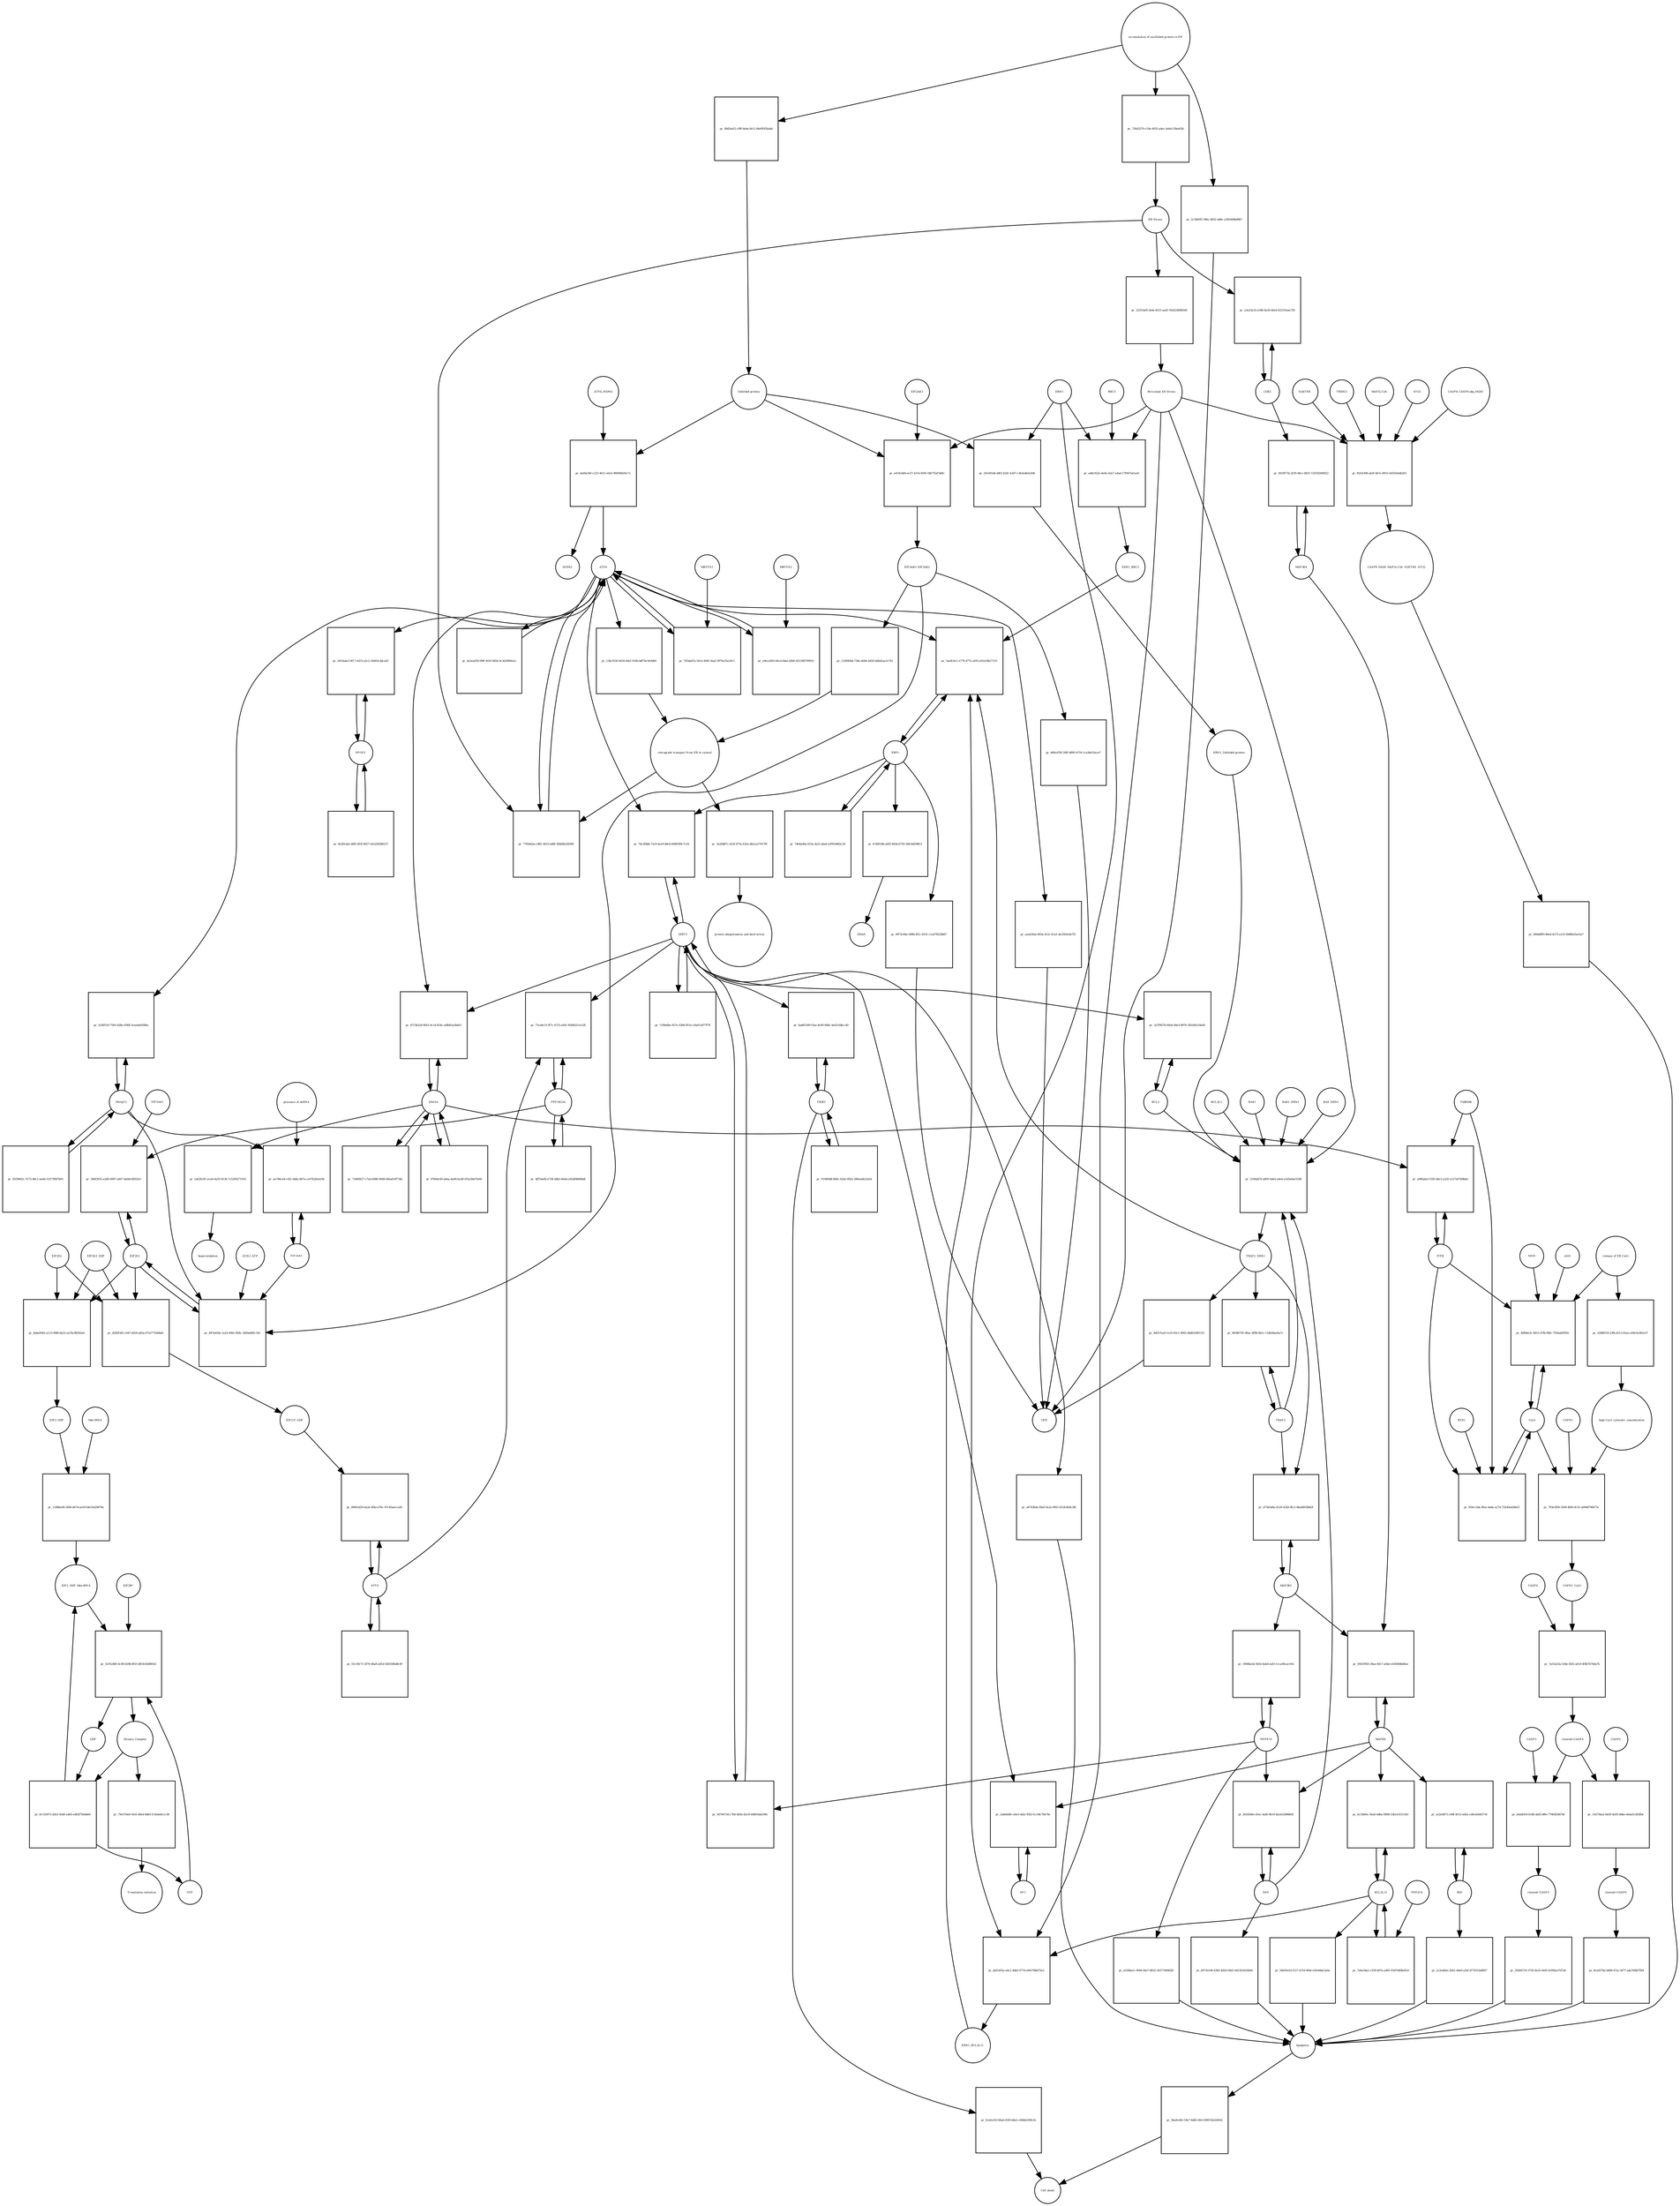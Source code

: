 strict digraph  {
ATF6_HSPA5 [annotation="", bipartite=0, cls=complex, fontsize=4, label=ATF6_HSPA5, shape=circle];
"pr_da40a5bf-c223-4611-a6c6-96f006b50c7c" [annotation="", bipartite=1, cls=process, fontsize=4, label="pr_da40a5bf-c223-4611-a6c6-96f006b50c7c", shape=square];
ATF6 [annotation="urn_miriam_hgnc.symbol_ATF6", bipartite=0, cls=macromolecule, fontsize=4, label=ATF6, shape=circle];
HSPA5 [annotation="urn_miriam_hgnc.symbol_HSPA5", bipartite=0, cls=macromolecule, fontsize=4, label=HSPA5, shape=circle];
"Unfolded protein" [annotation="", bipartite=0, cls=macromolecule, fontsize=4, label="Unfolded protein", shape=circle];
ERN1 [annotation="urn_miriam_hgnc.symbol_ERN1", bipartite=0, cls=macromolecule, fontsize=4, label=ERN1, shape=circle];
"pr_29c605d4-d4f2-42d1-b3d7-c3b3edb3a508" [annotation="", bipartite=1, cls=process, fontsize=4, label="pr_29c605d4-d4f2-42d1-b3d7-c3b3edb3a508", shape=square];
"ERN1_Unfolded protein" [annotation="", bipartite=0, cls=complex, fontsize=4, label="ERN1_Unfolded protein", shape=circle];
EIF2AK3_EIF2AK3 [annotation="", bipartite=0, cls=complex, fontsize=4, label=EIF2AK3_EIF2AK3, shape=circle];
"pr_124940bd-736e-468e-b459-b6bd2aa1e7b1" [annotation="", bipartite=1, cls=process, fontsize=4, label="pr_124940bd-736e-468e-b459-b6bd2aa1e7b1", shape=square];
"retrograde transport from ER to cytosol" [annotation="", bipartite=0, cls=phenotype, fontsize=4, label="retrograde transport from ER to cytosol", shape=circle];
"pr_13bc055f-6439-46ef-918b-b8f7bc9e9d64" [annotation="", bipartite=1, cls=process, fontsize=4, label="pr_13bc055f-6439-46ef-918b-b8f7bc9e9d64", shape=square];
"pr_5e28d87c-d12f-475e-b35a-db2ca57917f9" [annotation="", bipartite=1, cls=process, fontsize=4, label="pr_5e28d87c-d12f-475e-b35a-db2ca57917f9", shape=square];
"protein ubiquitination and destruction" [annotation="", bipartite=0, cls=phenotype, fontsize=4, label="protein ubiquitination and destruction", shape=circle];
"pr_2194dd74-a809-4de4-a4e4-a1d3ebee5508" [annotation="", bipartite=1, cls=process, fontsize=4, label="pr_2194dd74-a809-4de4-a4e4-a1d3ebee5508", shape=square];
TRAF2_ERN1 [annotation="", bipartite=0, cls=complex, fontsize=4, label=TRAF2_ERN1, shape=circle];
BAK1_ERN1 [annotation="", bipartite=0, cls=complex, fontsize=4, label=BAK1_ERN1, shape=circle];
BAX_ERN1 [annotation="", bipartite=0, cls=complex, fontsize=4, label=BAX_ERN1, shape=circle];
BCL2 [annotation="urn_miriam_hgnc.symbol_BCL2", bipartite=0, cls="nucleic acid feature", fontsize=4, label=BCL2, shape=circle];
BCL2L1 [annotation="urn_miriam_hgnc.symbol_BCL2L1", bipartite=0, cls=macromolecule, fontsize=4, label=BCL2L1, shape=circle];
"Persistant ER Stress" [annotation="", bipartite=0, cls=phenotype, fontsize=4, label="Persistant ER Stress", shape=circle];
BAX [annotation="urn_miriam_hgnc.symbol_BAX", bipartite=0, cls=macromolecule, fontsize=4, label=BAX, shape=circle];
BAK1 [annotation="urn_miriam_hgnc.symbol_BAK1", bipartite=0, cls=macromolecule, fontsize=4, label=BAK1, shape=circle];
TRAF2 [annotation="urn_miriam_hgnc.symbol_TRAF2", bipartite=0, cls=macromolecule, fontsize=4, label=TRAF2, shape=circle];
XBP1 [annotation="urn_miriam_hgnc.symbol_XBP1", bipartite=0, cls=macromolecule, fontsize=4, label=XBP1, shape=circle];
"pr_5ae8cbc1-e776-477e-af05-e01e59b27133" [annotation="", bipartite=1, cls=process, fontsize=4, label="pr_5ae8cbc1-e776-477e-af05-e01e59b27133", shape=square];
ERN1_BBC3 [annotation="", bipartite=0, cls=complex, fontsize=4, label=ERN1_BBC3, shape=circle];
ERN1_BCL2L11 [annotation="", bipartite=0, cls=complex, fontsize=4, label=ERN1_BCL2L11, shape=circle];
"pr_7464a40a-033a-4a1f-abe8-a5f91b862c30" [annotation="", bipartite=1, cls=process, fontsize=4, label="pr_7464a40a-033a-4a1f-abe8-a5f91b862c30", shape=square];
"pr_b7d0f18b-ed5f-463d-b750-3661b659ffcf" [annotation="", bipartite=1, cls=process, fontsize=4, label="pr_b7d0f18b-ed5f-463d-b750-3661b659ffcf", shape=square];
ERAD [annotation="", bipartite=0, cls=phenotype, fontsize=4, label=ERAD, shape=circle];
"pr_9973c69e-588b-4f1c-8101-c1a678220b07" [annotation="", bipartite=1, cls=process, fontsize=4, label="pr_9973c69e-588b-4f1c-8101-c1a678220b07", shape=square];
UPR [annotation="", bipartite=0, cls=phenotype, fontsize=4, label=UPR, shape=circle];
"pr_96580705-90ac-4f96-8d1c-11db5bee6a7c" [annotation="", bipartite=1, cls=process, fontsize=4, label="pr_96580705-90ac-4f96-8d1c-11db5bee6a7c", shape=square];
MAPK8 [annotation="urn_miriam_hgnc.symbol_MAPK8", bipartite=0, cls=macromolecule, fontsize=4, label=MAPK8, shape=circle];
"pr_0561f903-39aa-40c7-a5be-e630484b4fae" [annotation="", bipartite=1, cls=process, fontsize=4, label="pr_0561f903-39aa-40c7-a5be-e630484b4fae", shape=square];
MAP3K4 [annotation="urn_miriam_hgnc.symbol_MAP3K4", bipartite=0, cls=macromolecule, fontsize=4, label=MAP3K4, shape=circle];
MAP3K5 [annotation="urn_miriam_hgnc.symbol_MAP3K5", bipartite=0, cls=macromolecule, fontsize=4, label=MAP3K5, shape=circle];
MAPK14 [annotation="urn_miriam_hgnc.symbol_MAPK14", bipartite=0, cls=macromolecule, fontsize=4, label=MAPK14, shape=circle];
"pr_1900ba5d-361b-4ab4-aef3-1cca94cac41b" [annotation="", bipartite=1, cls=process, fontsize=4, label="pr_1900ba5d-361b-4ab4-aef3-1cca94cac41b", shape=square];
"pr_b330ba1c-f694-44e7-8832-34377469fd2f" [annotation="", bipartite=1, cls=process, fontsize=4, label="pr_b330ba1c-f694-44e7-8832-34377469fd2f", shape=square];
Apoptosis [annotation="", bipartite=0, cls=phenotype, fontsize=4, label=Apoptosis, shape=circle];
DDIT3 [annotation="urn_miriam_hgnc.symbol_DDIT3", bipartite=0, cls=macromolecule, fontsize=4, label=DDIT3, shape=circle];
"pr_56704734-c7b0-483a-82c8-e8d01bda59fc" [annotation="", bipartite=1, cls=process, fontsize=4, label="pr_56704734-c7b0-483a-82c8-e8d01bda59fc", shape=square];
"pr_e6743b4a-fbe9-4e2a-9f43-2f1dc60dc3fb" [annotation="", bipartite=1, cls=process, fontsize=4, label="pr_e6743b4a-fbe9-4e2a-9f43-2f1dc60dc3fb", shape=square];
"pr_2a70927b-00a6-46e3-8976-3610d5c04a41" [annotation="", bipartite=1, cls=process, fontsize=4, label="pr_2a70927b-00a6-46e3-8976-3610d5c04a41", shape=square];
"pr_77856b3a-c881-4633-bd0f-2fbb9b328390" [annotation="", bipartite=1, cls=process, fontsize=4, label="pr_77856b3a-c881-4633-bd0f-2fbb9b328390", shape=square];
"ER Stress" [annotation="", bipartite=0, cls=phenotype, fontsize=4, label="ER Stress", shape=circle];
"pr_745abd7a-5414-4945-9aaf-9970e35e20c1" [annotation="", bipartite=1, cls=process, fontsize=4, label="pr_745abd7a-5414-4945-9aaf-9970e35e20c1", shape=square];
MBTPS1 [annotation="urn_miriam_hgnc.symbol_MBTPS1", bipartite=0, cls=macromolecule, fontsize=4, label=MBTPS1, shape=circle];
"pr_e9ece850-44cd-44ee-bfb6-b5534870991b" [annotation="", bipartite=1, cls=process, fontsize=4, label="pr_e9ece850-44cd-44ee-bfb6-b5534870991b", shape=square];
MBTPS2 [annotation="urn_miriam_hgnc.symbol_MBTPS2", bipartite=0, cls=macromolecule, fontsize=4, label=MBTPS2, shape=circle];
"pr_4a3ead59-09ff-403f-9d5b-9c3d30f84a1c" [annotation="", bipartite=1, cls=process, fontsize=4, label="pr_4a3ead59-09ff-403f-9d5b-9c3d30f84a1c", shape=square];
"pr_7cf8e6be-927e-43b6-851e-c0a013d77f78" [annotation="", bipartite=1, cls=process, fontsize=4, label="pr_7cf8e6be-927e-43b6-851e-c0a013d77f78", shape=square];
"pr_7dc2fbbb-73c8-4a19-8dc8-66893f9c7c18" [annotation="", bipartite=1, cls=process, fontsize=4, label="pr_7dc2fbbb-73c8-4a19-8dc8-66893f9c7c18", shape=square];
EIF2S1 [annotation="urn_miriam_hgnc.symbol_EIF2S1", bipartite=0, cls=macromolecule, fontsize=4, label=EIF2S1, shape=circle];
"pr_847eb50a-1a24-40b1-858c-2fb0a660c7a6" [annotation="", bipartite=1, cls=process, fontsize=4, label="pr_847eb50a-1a24-40b1-858c-2fb0a660c7a6", shape=square];
GCN2_ATP [annotation="", bipartite=0, cls=complex, fontsize=4, label=GCN2_ATP, shape=circle];
EIF2AK2 [annotation="urn_miriam_hgnc.symbol_EIF2AK2", bipartite=0, cls=macromolecule, fontsize=4, label=EIF2AK2, shape=circle];
DNAJC3 [annotation="urn_miriam_hgnc.symbol_DNAJC3", bipartite=0, cls=macromolecule, fontsize=4, label=DNAJC3, shape=circle];
EIF2S2 [annotation="urn_miriam_hgnc.symbol_EIF2S2", bipartite=0, cls=macromolecule, fontsize=4, label=EIF2S2, shape=circle];
"pr_8abe9562-a115-4f86-8a52-ea7bc98262a6" [annotation="", bipartite=1, cls=process, fontsize=4, label="pr_8abe9562-a115-4f86-8a52-ea7bc98262a6", shape=square];
EIF2S3_GDP [annotation="", bipartite=0, cls=complex, fontsize=4, label=EIF2S3_GDP, shape=circle];
EIF2_GDP [annotation="", bipartite=0, cls=complex, fontsize=4, label=EIF2_GDP, shape=circle];
"EIF2_GDP_Met-tRNA" [annotation="", bipartite=0, cls=complex, fontsize=4, label="EIF2_GDP_Met-tRNA", shape=circle];
"pr_5c052485-4c90-4298-8f1f-d810c828065d" [annotation="", bipartite=1, cls=process, fontsize=4, label="pr_5c052485-4c90-4298-8f1f-d810c828065d", shape=square];
"Ternary Complex" [annotation="", bipartite=0, cls=complex, fontsize=4, label="Ternary Complex", shape=circle];
"EIF2B*" [annotation="", bipartite=0, cls=complex, fontsize=4, label="EIF2B*", shape=circle];
GTP [annotation="urn_miriam_obo.chebi_CHEBI%3A57600", bipartite=0, cls="simple chemical", fontsize=4, label=GTP, shape=circle];
GDP [annotation="urn_miriam_obo.chebi_CHEBI%3A65180", bipartite=0, cls="simple chemical", fontsize=4, label=GDP, shape=circle];
"pr_6c120072-d2b3-42d0-a465-ed02f79ebb69" [annotation="", bipartite=1, cls=process, fontsize=4, label="pr_6c120072-d2b3-42d0-a465-ed02f79ebb69", shape=square];
ATF4 [annotation="urn_miriam_hgnc.symbol_ATF4", bipartite=0, cls=macromolecule, fontsize=4, label=ATF4, shape=circle];
"pr_69691d29-4a2e-4f4a-b76c-97c83aecca95" [annotation="", bipartite=1, cls=process, fontsize=4, label="pr_69691d29-4a2e-4f4a-b76c-97c83aecca95", shape=square];
"EIF2-P_GDP" [annotation="", bipartite=0, cls=complex, fontsize=4, label="EIF2-P_GDP", shape=circle];
"pr_01c59c71-5f74-46a8-a81d-026550bd8c9f" [annotation="", bipartite=1, cls=process, fontsize=4, label="pr_01c59c71-5f74-46a8-a81d-026550bd8c9f", shape=square];
PPP1R15A [annotation="urn_miriam_hgnc.symbol_PPP1R15A", bipartite=0, cls=macromolecule, fontsize=4, label=PPP1R15A, shape=circle];
"pr_73ca8c51-ff7c-4723-a441-f640b311e128" [annotation="", bipartite=1, cls=process, fontsize=4, label="pr_73ca8c51-ff7c-4723-a441-f640b311e128", shape=square];
"pr_4ff54a0b-a738-4db5-8ebd-e45d84868bdf" [annotation="", bipartite=1, cls=process, fontsize=4, label="pr_4ff54a0b-a738-4db5-8ebd-e45d84868bdf", shape=square];
"pr_79e570a8-5416-48ed-8d83-fc82dedc1c38" [annotation="", bipartite=1, cls=process, fontsize=4, label="pr_79e570a8-5416-48ed-8d83-fc82dedc1c38", shape=square];
"Translation initiation" [annotation="", bipartite=0, cls=phenotype, fontsize=4, label="Translation initiation", shape=circle];
"pr_d73b5d4a-d129-432b-9fc2-0bad003fb82f" [annotation="", bipartite=1, cls=process, fontsize=4, label="pr_d73b5d4a-d129-432b-9fc2-0bad003fb82f", shape=square];
ERO1A [annotation="urn_miriam_hgnc.symbol_ERO1A", bipartite=0, cls=macromolecule, fontsize=4, label=ERO1A, shape=circle];
"pr_d713b22d-9b52-4c1d-814c-edfb62a2bde3" [annotation="", bipartite=1, cls=process, fontsize=4, label="pr_d713b22d-9b52-4c1d-814c-edfb62a2bde3", shape=square];
"pr_97864c60-adea-4ad9-bcd9-035a5bb7fe66" [annotation="", bipartite=1, cls=process, fontsize=4, label="pr_97864c60-adea-4ad9-bcd9-035a5bb7fe66", shape=square];
"pr_540f3935-a5d9-4987-a667-da66cf8502e1" [annotation="", bipartite=1, cls=process, fontsize=4, label="pr_540f3935-a5d9-4987-a667-da66cf8502e1", shape=square];
EIF2AK1 [annotation="urn_miriam_hgnc.symbol_EIF2AK1", bipartite=0, cls=macromolecule, fontsize=4, label=EIF2AK1, shape=circle];
"pr_fd16566e-d1ec-4afb-9b19-da2432088b02" [annotation="", bipartite=1, cls=process, fontsize=4, label="pr_fd16566e-d1ec-4afb-9b19-da2432088b02", shape=square];
"pr_b071b196-4382-4d20-94d1-0d1503410b94" [annotation="", bipartite=1, cls=process, fontsize=4, label="pr_b071b196-4382-4d20-94d1-0d1503410b94", shape=square];
"Ca2+" [annotation="urn_miriam_obo.chebi_CHEBI%3A29108", bipartite=0, cls="simple chemical", fontsize=4, label="Ca2+", shape=circle];
"pr_40fbde3c-8412-47fb-96fc-7f56abf5f05c" [annotation="", bipartite=1, cls=process, fontsize=4, label="pr_40fbde3c-8412-47fb-96fc-7f56abf5f05c", shape=square];
"release of ER Ca2+" [annotation="", bipartite=0, cls=phenotype, fontsize=4, label="release of ER Ca2+", shape=circle];
ITPR [annotation="urn_miriam_hgnc.symbol_ITPR1|urn_miriam_hgnc.symbol_ITPR2|urn_miriam_hgnc.symbol_ITPR3", bipartite=0, cls=macromolecule, fontsize=4, label=ITPR, shape=circle];
MAM [annotation="", bipartite=0, cls=phenotype, fontsize=4, label=MAM, shape=circle];
s619 [annotation="", bipartite=0, cls=complex, fontsize=4, label=s619, shape=circle];
"pr_4918f71b-2f29-48cc-8831-535502000f22" [annotation="", bipartite=1, cls=process, fontsize=4, label="pr_4918f71b-2f29-48cc-8831-535502000f22", shape=square];
CDK5 [annotation="urn_miriam_hgnc.symbol_CDK5", bipartite=0, cls=macromolecule, fontsize=4, label=CDK5, shape=circle];
"pr_a3a23a32-e548-4a30-bfa4-4321f5eae720" [annotation="", bipartite=1, cls="uncertain process", fontsize=4, label="pr_a3a23a32-e548-4a30-bfa4-4321f5eae720", shape=square];
"pr_3ba9cd42-19e7-4d82-80cf-89015b22d03d" [annotation="", bipartite=1, cls=process, fontsize=4, label="pr_3ba9cd42-19e7-4d82-80cf-89015b22d03d", shape=square];
"Cell death" [annotation="", bipartite=0, cls=phenotype, fontsize=4, label="Cell death", shape=circle];
"pr_959cc5da-9fae-4a8a-a274-72436ed26b25" [annotation="", bipartite=1, cls=process, fontsize=4, label="pr_959cc5da-9fae-4a8a-a274-72436ed26b25", shape=square];
TMBIM6 [annotation="urn_miriam_hgnc.symbol_TMBIM6", bipartite=0, cls=macromolecule, fontsize=4, label=TMBIM6, shape=circle];
RYR1 [annotation="urn_miriam_hgnc.symbol_RYR1", bipartite=0, cls=macromolecule, fontsize=4, label=RYR1, shape=circle];
EIF2AK3 [annotation="urn_miriam_hgnc.symbol_EIF2AK3", bipartite=0, cls=macromolecule, fontsize=4, label=EIF2AK3, shape=circle];
"pr_a419cbb9-ee37-4314-856f-18b755d74dfc" [annotation="", bipartite=1, cls=process, fontsize=4, label="pr_a419cbb9-ee37-4314-856f-18b755d74dfc", shape=square];
"pr_1a630c81-eca6-4a35-8136-7c5269271916" [annotation="", bipartite=1, cls=process, fontsize=4, label="pr_1a630c81-eca6-4a35-8136-7c5269271916", shape=square];
hyperoxidation [annotation="", bipartite=0, cls=phenotype, fontsize=4, label=hyperoxidation, shape=circle];
"pr_72460627-c7ed-4986-9048-d0ea61ff73dc" [annotation="", bipartite=1, cls=process, fontsize=4, label="pr_72460627-c7ed-4986-9048-d0ea61ff73dc", shape=square];
"pr_22353af9-3e0e-4531-aad1-93d224686546" [annotation="", bipartite=1, cls=process, fontsize=4, label="pr_22353af9-3e0e-4531-aad1-93d224686546", shape=square];
"CASP8_CASP8-ubq_FADD" [annotation="", bipartite=0, cls=complex, fontsize=4, label="CASP8_CASP8-ubq_FADD", shape=circle];
"pr_ffd14398-ab3f-4b7e-8953-4455fa6db263" [annotation="", bipartite=1, cls=process, fontsize=4, label="pr_ffd14398-ab3f-4b7e-8953-4455fa6db263", shape=square];
"SQSTM1 " [annotation="urn_miriam_hgnc.symbol_SQSTM1", bipartite=0, cls=macromolecule, fontsize=4, label="SQSTM1 ", shape=circle];
CASP8_FADD_MAP1LC3A_SQSTM1_ATG5 [annotation="", bipartite=0, cls=complex, fontsize=4, label=CASP8_FADD_MAP1LC3A_SQSTM1_ATG5, shape=circle];
TRIM13 [annotation="urn_miriam_hgnc.symbol_TRIM13", bipartite=0, cls=macromolecule, fontsize=4, label=TRIM13, shape=circle];
MAP1LC3A [annotation="urn_miriam_hgnc.symbol_MAP1LC3A", bipartite=0, cls=macromolecule, fontsize=4, label=MAP1LC3A, shape=circle];
ATG5 [annotation="urn_miriam_hgnc.symbol_ATG5", bipartite=0, cls=macromolecule, fontsize=4, label=ATG5, shape=circle];
"pr_000b6ff0-89ed-4273-a125-fb08b25ae5a7" [annotation="", bipartite=1, cls=process, fontsize=4, label="pr_000b6ff0-89ed-4273-a125-fb08b25ae5a7", shape=square];
"AP-1" [annotation="urn_miriam_hgnc.symbol_FOS|urn_miriam_hgnc.symbol_FOSB|urn_miriam_hgnc.symbol_FOSL1|urn_miriam_hgnc.symbol_FOSL2|urn_miriam_hgnc.symbol_JUN|urn_miriam_hgnc.symbol_JUNB|urn_miriam_hgnc.symbol_JUND", bipartite=0, cls=macromolecule, fontsize=4, label="AP-1", shape=circle];
"pr_2a8e6d9c-e0e3-4afa-93f2-fcc94c7be78c" [annotation="", bipartite=1, cls=process, fontsize=4, label="pr_2a8e6d9c-e0e3-4afa-93f2-fcc94c7be78c", shape=square];
"pr_ee746ce8-c45c-4dfa-867a-ce07b2b5e03b" [annotation="", bipartite=1, cls=process, fontsize=4, label="pr_ee746ce8-c45c-4dfa-867a-ce07b2b5e03b", shape=square];
"presence of dsRNA" [annotation="", bipartite=0, cls=phenotype, fontsize=4, label="presence of dsRNA", shape=circle];
"Met-tRNA" [annotation="urn_miriam_hgnc_HGNC%3A34779", bipartite=0, cls="nucleic acid feature", fontsize=4, label="Met-tRNA", shape=circle];
"pr_11886a08-2609-4674-ae59-fde35d29870a" [annotation="", bipartite=1, cls=process, fontsize=4, label="pr_11886a08-2609-4674-ae59-fde35d29870a", shape=square];
"pr_d285f3d1-c047-4d18-a82a-07a5774368a9" [annotation="", bipartite=1, cls=process, fontsize=4, label="pr_d285f3d1-c047-4d18-a82a-07a5774368a9", shape=square];
"accumulation of misfolded protein in ER" [annotation="", bipartite=0, cls=phenotype, fontsize=4, label="accumulation of misfolded protein in ER", shape=circle];
"pr_6b82eaf2-cf8f-4ebe-bfc2-04efff45babd" [annotation="", bipartite=1, cls=process, fontsize=4, label="pr_6b82eaf2-cf8f-4ebe-bfc2-04efff45babd", shape=square];
"pr_726d3270-c19e-4035-a4ec-be6e139ae63b" [annotation="", bipartite=1, cls=process, fontsize=4, label="pr_726d3270-c19e-4035-a4ec-be6e139ae63b", shape=square];
"pr_2c3445f5-39bc-4b52-a86c-a381b06bd9b7" [annotation="", bipartite=1, cls=process, fontsize=4, label="pr_2c3445f5-39bc-4b52-a86c-a381b06bd9b7", shape=square];
"pr_d69cd76f-26ff-4895-b716-1ca36e53ece7" [annotation="", bipartite=1, cls=process, fontsize=4, label="pr_d69cd76f-26ff-4895-b716-1ca36e53ece7", shape=square];
"pr_8d557ea9-1e10-43c1-9002-0dd6330f11f3" [annotation="", bipartite=1, cls=process, fontsize=4, label="pr_8d557ea9-1e10-43c1-9002-0dd6330f11f3", shape=square];
"pr_aea62fab-903a-412c-b1a1-de3303e4e7f5" [annotation="", bipartite=1, cls=process, fontsize=4, label="pr_aea62fab-903a-412c-b1a1-de3303e4e7f5", shape=square];
BCL2L11 [annotation="urn_miriam_hgnc.symbol_BCL2L11", bipartite=0, cls=macromolecule, fontsize=4, label=BCL2L11, shape=circle];
"pr_bc33bf4c-9aa6-4d6a-9908-23b1e5531343" [annotation="", bipartite=1, cls=process, fontsize=4, label="pr_bc33bf4c-9aa6-4d6a-9908-23b1e5531343", shape=square];
BID [annotation="urn_miriam_hgnc.symbol_BID", bipartite=0, cls=macromolecule, fontsize=4, label=BID, shape=circle];
"pr_e22a9d73-c06f-4515-ad5a-cd6c4eb83718" [annotation="", bipartite=1, cls=process, fontsize=4, label="pr_e22a9d73-c06f-4515-ad5a-cd6c4eb83718", shape=square];
"pr_56659cb3-f127-47e4-9f44-e5fe9ddc3a0a" [annotation="", bipartite=1, cls=process, fontsize=4, label="pr_56659cb3-f127-47e4-9f44-e5fe9ddc3a0a", shape=square];
"pr_2c2edb2e-2b41-44a0-a3ef-d7761f3a8807" [annotation="", bipartite=1, cls=process, fontsize=4, label="pr_2c2edb2e-2b41-44a0-a3ef-d7761f3a8807", shape=square];
"pr_daf1d55a-a4c2-4db5-977d-e06378b675e3" [annotation="", bipartite=1, cls=process, fontsize=4, label="pr_daf1d55a-a4c2-4db5-977d-e06378b675e3", shape=square];
"pr_addc922e-4e0e-42a7-a4ad-17f9d7ab1a41" [annotation="", bipartite=1, cls=process, fontsize=4, label="pr_addc922e-4e0e-42a7-a4ad-17f9d7ab1a41", shape=square];
BBC3 [annotation="urn_miriam_hgnc.symbol_BBC3", bipartite=0, cls=macromolecule, fontsize=4, label=BBC3, shape=circle];
"pr_7a6e3da1-c359-497a-ad91-93d7d40be814" [annotation="", bipartite=1, cls=process, fontsize=4, label="pr_7a6e3da1-c359-497a-ad91-93d7d40be814", shape=square];
PPP2CA [annotation="urn_miriam_hgnc.symbol_PPP2CA", bipartite=0, cls=macromolecule, fontsize=4, label=PPP2CA, shape=circle];
TRIB3 [annotation="urn_miriam_hgnc.symbol_TRIB3", bipartite=0, cls=macromolecule, fontsize=4, label=TRIB3, shape=circle];
"pr_6ad65189-f3aa-4c60-848c-bef2cfd4cc40" [annotation="", bipartite=1, cls=process, fontsize=4, label="pr_6ad65189-f3aa-4c60-848c-bef2cfd4cc40", shape=square];
"pr_910f60df-868c-45eb-95b5-280ea6b23a5d" [annotation="", bipartite=1, cls=process, fontsize=4, label="pr_910f60df-868c-45eb-95b5-280ea6b23a5d", shape=square];
"pr_b1efa102-66ab-41f6-b8a1-c64bb230fe1b" [annotation="", bipartite=1, cls=process, fontsize=4, label="pr_b1efa102-66ab-41f6-b8a1-c64bb230fe1b", shape=square];
"pr_3268f518-23fb-4313-81ee-e94c0cd03c07" [annotation="", bipartite=1, cls=process, fontsize=4, label="pr_3268f518-23fb-4313-81ee-e94c0cd03c07", shape=square];
"high Ca2+ cytosolic concentration" [annotation="", bipartite=0, cls=phenotype, fontsize=4, label="high Ca2+ cytosolic concentration", shape=circle];
"pr_2cf6f519-7565-428a-9368-3ceebefd30be" [annotation="", bipartite=1, cls=process, fontsize=4, label="pr_2cf6f519-7565-428a-9368-3ceebefd30be", shape=square];
"pr_8359062c-7e75-48c1-ae0d-51f17f987b93" [annotation="", bipartite=1, cls=process, fontsize=4, label="pr_8359062c-7e75-48c1-ae0d-51f17f987b93", shape=square];
"pr_a98faba2-f595-4bc3-a332-e127a07d9bbd" [annotation="", bipartite=1, cls=process, fontsize=4, label="pr_a98faba2-f595-4bc3-a332-e127a07d9bbd", shape=square];
CASP4 [annotation="urn_miriam_hgnc.symbol_CASP4", bipartite=0, cls=macromolecule, fontsize=4, label=CASP4, shape=circle];
"pr_7a53a33a-536e-42f2-a614-4f4b7b74da7b" [annotation="", bipartite=1, cls=process, fontsize=4, label="pr_7a53a33a-536e-42f2-a614-4f4b7b74da7b", shape=square];
"cleaved~CASP4" [annotation="urn_miriam_hgnc.symbol_CASP4", bipartite=0, cls=macromolecule, fontsize=4, label="cleaved~CASP4", shape=circle];
"CAPN1_Ca2+" [annotation="", bipartite=0, cls=complex, fontsize=4, label="CAPN1_Ca2+", shape=circle];
CASP3 [annotation="urn_miriam_hgnc.symbol_CASP3", bipartite=0, cls=macromolecule, fontsize=4, label=CASP3, shape=circle];
"pr_afab81f4-0c8b-4a65-8ffe-776f4f2667bf" [annotation="", bipartite=1, cls=process, fontsize=4, label="pr_afab81f4-0c8b-4a65-8ffe-776f4f2667bf", shape=square];
"cleaved~CASP3" [annotation="urn_miriam_hgnc.symbol_CASP3", bipartite=0, cls=macromolecule, fontsize=4, label="cleaved~CASP3", shape=circle];
CASP9 [annotation="urn_miriam_hgnc.symbol_CSAP9", bipartite=0, cls=macromolecule, fontsize=4, label=CASP9, shape=circle];
"pr_31b73ba2-b439-4a95-8dbe-deda3c283fb4" [annotation="", bipartite=1, cls=process, fontsize=4, label="pr_31b73ba2-b439-4a95-8dbe-deda3c283fb4", shape=square];
"cleaved~CASP9" [annotation="urn_miriam_hgnc.symbol_CASP9", bipartite=0, cls=macromolecule, fontsize=4, label="cleaved~CASP9", shape=circle];
CAPN1 [annotation="urn_miriam_hgnc.symbol_CAPN1", bipartite=0, cls=macromolecule, fontsize=4, label=CAPN1, shape=circle];
"pr_793e3f94-3300-4f40-9c52-a0948798473c" [annotation="", bipartite=1, cls=process, fontsize=4, label="pr_793e3f94-3300-4f40-9c52-a0948798473c", shape=square];
"pr_35064710-3730-4e25-9ef9-5e95ba37d7a6" [annotation="", bipartite=1, cls=process, fontsize=4, label="pr_35064710-3730-4e25-9ef9-5e95ba37d7a6", shape=square];
"pr_8ce057ba-b680-47ac-bf77-ada760bf7f64" [annotation="", bipartite=1, cls=process, fontsize=4, label="pr_8ce057ba-b680-47ac-bf77-ada760bf7f64", shape=square];
HYOU1 [annotation="urn_miriam_hgnc.symbol_HYOU1", bipartite=0, cls=macromolecule, fontsize=4, label=HYOU1, shape=circle];
"pr_29c9ade3-0f17-4453-a5c2-29d03cddca62" [annotation="", bipartite=1, cls=process, fontsize=4, label="pr_29c9ade3-0f17-4453-a5c2-29d03cddca62", shape=square];
"pr_9e281ab2-ddf5-4f3f-8027-e61d34580237" [annotation="", bipartite=1, cls=process, fontsize=4, label="pr_9e281ab2-ddf5-4f3f-8027-e61d34580237", shape=square];
ATF6_HSPA5 -> "pr_da40a5bf-c223-4611-a6c6-96f006b50c7c"  [annotation="", interaction_type=consumption];
"pr_da40a5bf-c223-4611-a6c6-96f006b50c7c" -> ATF6  [annotation="", interaction_type=production];
"pr_da40a5bf-c223-4611-a6c6-96f006b50c7c" -> HSPA5  [annotation="", interaction_type=production];
ATF6 -> "pr_13bc055f-6439-46ef-918b-b8f7bc9e9d64"  [annotation="", interaction_type=consumption];
ATF6 -> "pr_5ae8cbc1-e776-477e-af05-e01e59b27133"  [annotation="urn_miriam_pubmed_26587781|urn_miriam_pubmed_23430059", interaction_type=catalysis];
ATF6 -> "pr_77856b3a-c881-4633-bd0f-2fbb9b328390"  [annotation="", interaction_type=consumption];
ATF6 -> "pr_745abd7a-5414-4945-9aaf-9970e35e20c1"  [annotation="", interaction_type=consumption];
ATF6 -> "pr_e9ece850-44cd-44ee-bfb6-b5534870991b"  [annotation="", interaction_type=consumption];
ATF6 -> "pr_4a3ead59-09ff-403f-9d5b-9c3d30f84a1c"  [annotation="", interaction_type=consumption];
ATF6 -> "pr_7dc2fbbb-73c8-4a19-8dc8-66893f9c7c18"  [annotation="urn_miriam_pubmed_26587781|urn_miriam_pubmed_17991856|urn_miriam_pubmed_28843399", interaction_type=catalysis];
ATF6 -> "pr_d713b22d-9b52-4c1d-814c-edfb62a2bde3"  [annotation="urn_miriam_pubmed_23850759|urn_miriam_pubmed_25387528", interaction_type=catalysis];
ATF6 -> "pr_aea62fab-903a-412c-b1a1-de3303e4e7f5"  [annotation="", interaction_type=consumption];
ATF6 -> "pr_2cf6f519-7565-428a-9368-3ceebefd30be"  [annotation="urn_miriam_pubmed_12601012|urn_miriam_pubmed_18360008", interaction_type=catalysis];
ATF6 -> "pr_29c9ade3-0f17-4453-a5c2-29d03cddca62"  [annotation=urn_miriam_pubmed_18360008, interaction_type=catalysis];
"Unfolded protein" -> "pr_da40a5bf-c223-4611-a6c6-96f006b50c7c"  [annotation="urn_miriam_pubmed_19509052|urn_miriam_pubmed_12847084|urn_miriam_pubmed_23850759", interaction_type=catalysis];
"Unfolded protein" -> "pr_29c605d4-d4f2-42d1-b3d7-c3b3edb3a508"  [annotation="", interaction_type=consumption];
"Unfolded protein" -> "pr_a419cbb9-ee37-4314-856f-18b755d74dfc"  [annotation=urn_miriam_pubmed_17991856, interaction_type=catalysis];
ERN1 -> "pr_29c605d4-d4f2-42d1-b3d7-c3b3edb3a508"  [annotation="", interaction_type=consumption];
ERN1 -> "pr_daf1d55a-a4c2-4db5-977d-e06378b675e3"  [annotation="", interaction_type=consumption];
ERN1 -> "pr_addc922e-4e0e-42a7-a4ad-17f9d7ab1a41"  [annotation="", interaction_type=consumption];
"pr_29c605d4-d4f2-42d1-b3d7-c3b3edb3a508" -> "ERN1_Unfolded protein"  [annotation="", interaction_type=production];
"ERN1_Unfolded protein" -> "pr_2194dd74-a809-4de4-a4e4-a1d3ebee5508"  [annotation="", interaction_type=consumption];
EIF2AK3_EIF2AK3 -> "pr_124940bd-736e-468e-b459-b6bd2aa1e7b1"  [annotation="", interaction_type=consumption];
EIF2AK3_EIF2AK3 -> "pr_847eb50a-1a24-40b1-858c-2fb0a660c7a6"  [annotation="urn_miriam_pubmed_12667446|urn_miriam_pubmed_16246152|urn_miriam_pubmed_12601012|urn_miriam_pubmed_23850759|urn_miriam_pubmed_18360008|urn_miriam_pubmed_26587781", interaction_type=catalysis];
EIF2AK3_EIF2AK3 -> "pr_d69cd76f-26ff-4895-b716-1ca36e53ece7"  [annotation="", interaction_type=consumption];
"pr_124940bd-736e-468e-b459-b6bd2aa1e7b1" -> "retrograde transport from ER to cytosol"  [annotation="", interaction_type=production];
"retrograde transport from ER to cytosol" -> "pr_5e28d87c-d12f-475e-b35a-db2ca57917f9"  [annotation="", interaction_type=consumption];
"retrograde transport from ER to cytosol" -> "pr_77856b3a-c881-4633-bd0f-2fbb9b328390"  [annotation="urn_miriam_pubmed_18360008|urn_miriam_pubmed_17991856|urn_miriam_pubmed_26587781|urn_miriam_pubmed_12847084", interaction_type=inhibition];
"pr_13bc055f-6439-46ef-918b-b8f7bc9e9d64" -> "retrograde transport from ER to cytosol"  [annotation="", interaction_type=production];
"pr_5e28d87c-d12f-475e-b35a-db2ca57917f9" -> "protein ubiquitination and destruction"  [annotation="", interaction_type=production];
"pr_2194dd74-a809-4de4-a4e4-a1d3ebee5508" -> TRAF2_ERN1  [annotation="", interaction_type=production];
TRAF2_ERN1 -> "pr_5ae8cbc1-e776-477e-af05-e01e59b27133"  [annotation="urn_miriam_pubmed_26587781|urn_miriam_pubmed_23430059", interaction_type=catalysis];
TRAF2_ERN1 -> "pr_96580705-90ac-4f96-8d1c-11db5bee6a7c"  [annotation=urn_miriam_pubmed_23850759, interaction_type=catalysis];
TRAF2_ERN1 -> "pr_d73b5d4a-d129-432b-9fc2-0bad003fb82f"  [annotation=urn_miriam_pubmed_23850759, interaction_type=catalysis];
TRAF2_ERN1 -> "pr_8d557ea9-1e10-43c1-9002-0dd6330f11f3"  [annotation="", interaction_type=consumption];
BAK1_ERN1 -> "pr_2194dd74-a809-4de4-a4e4-a1d3ebee5508"  [annotation="urn_miriam_pubmed_23850759|urn_miriam_pubmed_23430059|urn_miriam_pubmed_26587781", interaction_type=catalysis];
BAX_ERN1 -> "pr_2194dd74-a809-4de4-a4e4-a1d3ebee5508"  [annotation="urn_miriam_pubmed_23850759|urn_miriam_pubmed_23430059|urn_miriam_pubmed_26587781", interaction_type=catalysis];
BCL2 -> "pr_2194dd74-a809-4de4-a4e4-a1d3ebee5508"  [annotation="urn_miriam_pubmed_23850759|urn_miriam_pubmed_23430059|urn_miriam_pubmed_26587781", interaction_type=inhibition];
BCL2 -> "pr_2a70927b-00a6-46e3-8976-3610d5c04a41"  [annotation="", interaction_type=consumption];
BCL2L1 -> "pr_2194dd74-a809-4de4-a4e4-a1d3ebee5508"  [annotation="urn_miriam_pubmed_23850759|urn_miriam_pubmed_23430059|urn_miriam_pubmed_26587781", interaction_type=inhibition];
"Persistant ER Stress" -> "pr_2194dd74-a809-4de4-a4e4-a1d3ebee5508"  [annotation="urn_miriam_pubmed_23850759|urn_miriam_pubmed_23430059|urn_miriam_pubmed_26587781", interaction_type=inhibition];
"Persistant ER Stress" -> "pr_a419cbb9-ee37-4314-856f-18b755d74dfc"  [annotation=urn_miriam_pubmed_17991856, interaction_type=catalysis];
"Persistant ER Stress" -> "pr_ffd14398-ab3f-4b7e-8953-4455fa6db263"  [annotation=urn_miriam_pubmed_17991856, interaction_type=catalysis];
"Persistant ER Stress" -> "pr_daf1d55a-a4c2-4db5-977d-e06378b675e3"  [annotation="urn_miriam_pubmed_23850759|urn_miriam_pubmed_23430059|urn_miriam_pubmed_26587781", interaction_type=inhibition];
"Persistant ER Stress" -> "pr_addc922e-4e0e-42a7-a4ad-17f9d7ab1a41"  [annotation="urn_miriam_pubmed_23430059|urn_miriam_pubmed_17991856", interaction_type=inhibition];
BAX -> "pr_2194dd74-a809-4de4-a4e4-a1d3ebee5508"  [annotation="urn_miriam_pubmed_23850759|urn_miriam_pubmed_23430059|urn_miriam_pubmed_26587781", interaction_type=catalysis];
BAX -> "pr_fd16566e-d1ec-4afb-9b19-da2432088b02"  [annotation="", interaction_type=consumption];
BAX -> "pr_b071b196-4382-4d20-94d1-0d1503410b94"  [annotation="", interaction_type=consumption];
BAK1 -> "pr_2194dd74-a809-4de4-a4e4-a1d3ebee5508"  [annotation="urn_miriam_pubmed_23850759|urn_miriam_pubmed_23430059|urn_miriam_pubmed_26587781", interaction_type=catalysis];
TRAF2 -> "pr_2194dd74-a809-4de4-a4e4-a1d3ebee5508"  [annotation="", interaction_type=consumption];
TRAF2 -> "pr_96580705-90ac-4f96-8d1c-11db5bee6a7c"  [annotation="", interaction_type=consumption];
TRAF2 -> "pr_d73b5d4a-d129-432b-9fc2-0bad003fb82f"  [annotation=urn_miriam_pubmed_23850759, interaction_type=catalysis];
XBP1 -> "pr_5ae8cbc1-e776-477e-af05-e01e59b27133"  [annotation="", interaction_type=consumption];
XBP1 -> "pr_7464a40a-033a-4a1f-abe8-a5f91b862c30"  [annotation="", interaction_type=consumption];
XBP1 -> "pr_b7d0f18b-ed5f-463d-b750-3661b659ffcf"  [annotation="", interaction_type=consumption];
XBP1 -> "pr_9973c69e-588b-4f1c-8101-c1a678220b07"  [annotation="", interaction_type=consumption];
XBP1 -> "pr_7dc2fbbb-73c8-4a19-8dc8-66893f9c7c18"  [annotation="urn_miriam_pubmed_26587781|urn_miriam_pubmed_17991856|urn_miriam_pubmed_28843399", interaction_type=catalysis];
"pr_5ae8cbc1-e776-477e-af05-e01e59b27133" -> XBP1  [annotation="", interaction_type=production];
ERN1_BBC3 -> "pr_5ae8cbc1-e776-477e-af05-e01e59b27133"  [annotation="urn_miriam_pubmed_26587781|urn_miriam_pubmed_23430059", interaction_type=catalysis];
ERN1_BCL2L11 -> "pr_5ae8cbc1-e776-477e-af05-e01e59b27133"  [annotation="urn_miriam_pubmed_26587781|urn_miriam_pubmed_23430059", interaction_type=catalysis];
"pr_7464a40a-033a-4a1f-abe8-a5f91b862c30" -> XBP1  [annotation="", interaction_type=production];
"pr_b7d0f18b-ed5f-463d-b750-3661b659ffcf" -> ERAD  [annotation="", interaction_type=production];
"pr_9973c69e-588b-4f1c-8101-c1a678220b07" -> UPR  [annotation="", interaction_type=production];
"pr_96580705-90ac-4f96-8d1c-11db5bee6a7c" -> TRAF2  [annotation="", interaction_type=production];
MAPK8 -> "pr_0561f903-39aa-40c7-a5be-e630484b4fae"  [annotation="", interaction_type=consumption];
MAPK8 -> "pr_fd16566e-d1ec-4afb-9b19-da2432088b02"  [annotation="urn_miriam_pubmed_18191217|urn_miriam_pubmed_23430059", interaction_type=catalysis];
MAPK8 -> "pr_2a8e6d9c-e0e3-4afa-93f2-fcc94c7be78c"  [annotation="urn_miriam_pubmed_26618107|urn_miriam_pubmed_26587781|urn_miriam_pubmed_23850759", interaction_type=catalysis];
MAPK8 -> "pr_bc33bf4c-9aa6-4d6a-9908-23b1e5531343"  [annotation="urn_miriam_pubmed_26018731|urn_miriam_pubmed_23850759", interaction_type=catalysis];
MAPK8 -> "pr_e22a9d73-c06f-4515-ad5a-cd6c4eb83718"  [annotation="urn_miriam_pubmed_23430059|urn_miriam_pubmed_11583631", interaction_type=catalysis];
"pr_0561f903-39aa-40c7-a5be-e630484b4fae" -> MAPK8  [annotation="", interaction_type=production];
MAP3K4 -> "pr_0561f903-39aa-40c7-a5be-e630484b4fae"  [annotation="urn_miriam_pubmed_18191217|urn_miriam_pubmed_23850759|urn_miriam_pubmed_26587781", interaction_type=catalysis];
MAP3K4 -> "pr_4918f71b-2f29-48cc-8831-535502000f22"  [annotation="", interaction_type=consumption];
MAP3K5 -> "pr_0561f903-39aa-40c7-a5be-e630484b4fae"  [annotation="urn_miriam_pubmed_18191217|urn_miriam_pubmed_23850759|urn_miriam_pubmed_26587781", interaction_type=catalysis];
MAP3K5 -> "pr_1900ba5d-361b-4ab4-aef3-1cca94cac41b"  [annotation="urn_miriam_pubmed_23850759|urn_miriam_pubmed_12215209", interaction_type=catalysis];
MAP3K5 -> "pr_d73b5d4a-d129-432b-9fc2-0bad003fb82f"  [annotation="", interaction_type=consumption];
MAPK14 -> "pr_1900ba5d-361b-4ab4-aef3-1cca94cac41b"  [annotation="", interaction_type=consumption];
MAPK14 -> "pr_b330ba1c-f694-44e7-8832-34377469fd2f"  [annotation="", interaction_type=consumption];
MAPK14 -> "pr_56704734-c7b0-483a-82c8-e8d01bda59fc"  [annotation="urn_miriam_pubmed_23850759|urn_miriam_pubmed_23430059|urn_miriam_pubmed_26137585", interaction_type=catalysis];
MAPK14 -> "pr_fd16566e-d1ec-4afb-9b19-da2432088b02"  [annotation="urn_miriam_pubmed_18191217|urn_miriam_pubmed_23430059", interaction_type=catalysis];
"pr_1900ba5d-361b-4ab4-aef3-1cca94cac41b" -> MAPK14  [annotation="", interaction_type=production];
"pr_b330ba1c-f694-44e7-8832-34377469fd2f" -> Apoptosis  [annotation="", interaction_type=production];
Apoptosis -> "pr_3ba9cd42-19e7-4d82-80cf-89015b22d03d"  [annotation="", interaction_type=consumption];
DDIT3 -> "pr_56704734-c7b0-483a-82c8-e8d01bda59fc"  [annotation="", interaction_type=consumption];
DDIT3 -> "pr_e6743b4a-fbe9-4e2a-9f43-2f1dc60dc3fb"  [annotation="", interaction_type=consumption];
DDIT3 -> "pr_2a70927b-00a6-46e3-8976-3610d5c04a41"  [annotation="urn_miriam_pubmed_30662442|urn_miriam_pubmed_23850759", interaction_type=inhibition];
DDIT3 -> "pr_7cf8e6be-927e-43b6-851e-c0a013d77f78"  [annotation="", interaction_type=consumption];
DDIT3 -> "pr_7dc2fbbb-73c8-4a19-8dc8-66893f9c7c18"  [annotation="", interaction_type=consumption];
DDIT3 -> "pr_73ca8c51-ff7c-4723-a441-f640b311e128"  [annotation="urn_miriam_pubmed_23850759|urn_miriam_pubmed_31638256", interaction_type=catalysis];
DDIT3 -> "pr_d713b22d-9b52-4c1d-814c-edfb62a2bde3"  [annotation="urn_miriam_pubmed_23850759|urn_miriam_pubmed_25387528", interaction_type=catalysis];
DDIT3 -> "pr_2a8e6d9c-e0e3-4afa-93f2-fcc94c7be78c"  [annotation="urn_miriam_pubmed_26618107|urn_miriam_pubmed_26587781|urn_miriam_pubmed_23850759", interaction_type=catalysis];
DDIT3 -> "pr_6ad65189-f3aa-4c60-848c-bef2cfd4cc40"  [annotation="urn_miriam_pubmed_23430059|urn_miriam_pubmed_18940792", interaction_type=catalysis];
"pr_56704734-c7b0-483a-82c8-e8d01bda59fc" -> DDIT3  [annotation="", interaction_type=production];
"pr_e6743b4a-fbe9-4e2a-9f43-2f1dc60dc3fb" -> Apoptosis  [annotation="", interaction_type=production];
"pr_2a70927b-00a6-46e3-8976-3610d5c04a41" -> BCL2  [annotation="", interaction_type=production];
"pr_77856b3a-c881-4633-bd0f-2fbb9b328390" -> ATF6  [annotation="", interaction_type=production];
"ER Stress" -> "pr_77856b3a-c881-4633-bd0f-2fbb9b328390"  [annotation="urn_miriam_pubmed_18360008|urn_miriam_pubmed_17991856|urn_miriam_pubmed_26587781|urn_miriam_pubmed_12847084", interaction_type=catalysis];
"ER Stress" -> "pr_a3a23a32-e548-4a30-bfa4-4321f5eae720"  [annotation=urn_miriam_pubmed_22388889, interaction_type=catalysis];
"ER Stress" -> "pr_22353af9-3e0e-4531-aad1-93d224686546"  [annotation="", interaction_type=consumption];
"pr_745abd7a-5414-4945-9aaf-9970e35e20c1" -> ATF6  [annotation="", interaction_type=production];
MBTPS1 -> "pr_745abd7a-5414-4945-9aaf-9970e35e20c1"  [annotation="urn_miriam_pubmed_18360008|urn_miriam_pubmed_17991856|urn_miriam_pubmed_26587781|urn_miriam_pubmed_23850759", interaction_type=catalysis];
"pr_e9ece850-44cd-44ee-bfb6-b5534870991b" -> ATF6  [annotation="", interaction_type=production];
MBTPS2 -> "pr_e9ece850-44cd-44ee-bfb6-b5534870991b"  [annotation="urn_miriam_pubmed_23850759|urn_miriam_pubmed_26587781|urn_miriam_pubmed_17991856|urn_miriam_pubmed_18360008", interaction_type=catalysis];
"pr_4a3ead59-09ff-403f-9d5b-9c3d30f84a1c" -> ATF6  [annotation="", interaction_type=production];
"pr_7cf8e6be-927e-43b6-851e-c0a013d77f78" -> DDIT3  [annotation="", interaction_type=production];
"pr_7dc2fbbb-73c8-4a19-8dc8-66893f9c7c18" -> DDIT3  [annotation="", interaction_type=production];
EIF2S1 -> "pr_847eb50a-1a24-40b1-858c-2fb0a660c7a6"  [annotation="", interaction_type=consumption];
EIF2S1 -> "pr_8abe9562-a115-4f86-8a52-ea7bc98262a6"  [annotation="", interaction_type=consumption];
EIF2S1 -> "pr_540f3935-a5d9-4987-a667-da66cf8502e1"  [annotation="", interaction_type=consumption];
EIF2S1 -> "pr_d285f3d1-c047-4d18-a82a-07a5774368a9"  [annotation="", interaction_type=consumption];
"pr_847eb50a-1a24-40b1-858c-2fb0a660c7a6" -> EIF2S1  [annotation="", interaction_type=production];
GCN2_ATP -> "pr_847eb50a-1a24-40b1-858c-2fb0a660c7a6"  [annotation="urn_miriam_pubmed_12667446|urn_miriam_pubmed_16246152|urn_miriam_pubmed_12601012|urn_miriam_pubmed_23850759|urn_miriam_pubmed_18360008|urn_miriam_pubmed_26587781", interaction_type=catalysis];
EIF2AK2 -> "pr_847eb50a-1a24-40b1-858c-2fb0a660c7a6"  [annotation="urn_miriam_pubmed_12667446|urn_miriam_pubmed_16246152|urn_miriam_pubmed_12601012|urn_miriam_pubmed_23850759|urn_miriam_pubmed_18360008|urn_miriam_pubmed_26587781", interaction_type=catalysis];
EIF2AK2 -> "pr_ee746ce8-c45c-4dfa-867a-ce07b2b5e03b"  [annotation="", interaction_type=consumption];
DNAJC3 -> "pr_847eb50a-1a24-40b1-858c-2fb0a660c7a6"  [annotation="urn_miriam_pubmed_12667446|urn_miriam_pubmed_16246152|urn_miriam_pubmed_12601012|urn_miriam_pubmed_23850759|urn_miriam_pubmed_18360008|urn_miriam_pubmed_26587781", interaction_type=inhibition];
DNAJC3 -> "pr_ee746ce8-c45c-4dfa-867a-ce07b2b5e03b"  [annotation="urn_miriam_pubmed_12601012|urn_miriam_pubmed_26587781|urn_miriam_pubmed_23850759", interaction_type=inhibition];
DNAJC3 -> "pr_2cf6f519-7565-428a-9368-3ceebefd30be"  [annotation="", interaction_type=consumption];
DNAJC3 -> "pr_8359062c-7e75-48c1-ae0d-51f17f987b93"  [annotation="", interaction_type=consumption];
EIF2S2 -> "pr_8abe9562-a115-4f86-8a52-ea7bc98262a6"  [annotation="", interaction_type=consumption];
EIF2S2 -> "pr_d285f3d1-c047-4d18-a82a-07a5774368a9"  [annotation="", interaction_type=consumption];
"pr_8abe9562-a115-4f86-8a52-ea7bc98262a6" -> EIF2_GDP  [annotation="", interaction_type=production];
EIF2S3_GDP -> "pr_8abe9562-a115-4f86-8a52-ea7bc98262a6"  [annotation="", interaction_type=consumption];
EIF2S3_GDP -> "pr_d285f3d1-c047-4d18-a82a-07a5774368a9"  [annotation="", interaction_type=consumption];
EIF2_GDP -> "pr_11886a08-2609-4674-ae59-fde35d29870a"  [annotation="", interaction_type=consumption];
"EIF2_GDP_Met-tRNA" -> "pr_5c052485-4c90-4298-8f1f-d810c828065d"  [annotation="", interaction_type=consumption];
"pr_5c052485-4c90-4298-8f1f-d810c828065d" -> "Ternary Complex"  [annotation="", interaction_type=production];
"pr_5c052485-4c90-4298-8f1f-d810c828065d" -> GDP  [annotation="", interaction_type=production];
"Ternary Complex" -> "pr_6c120072-d2b3-42d0-a465-ed02f79ebb69"  [annotation="", interaction_type=consumption];
"Ternary Complex" -> "pr_79e570a8-5416-48ed-8d83-fc82dedc1c38"  [annotation="", interaction_type=consumption];
"EIF2B*" -> "pr_5c052485-4c90-4298-8f1f-d810c828065d"  [annotation="urn_miriam_pubmed_23850759|urn_miriam_pubmed_16246152", interaction_type=catalysis];
GTP -> "pr_5c052485-4c90-4298-8f1f-d810c828065d"  [annotation="", interaction_type=consumption];
GDP -> "pr_6c120072-d2b3-42d0-a465-ed02f79ebb69"  [annotation="", interaction_type=consumption];
"pr_6c120072-d2b3-42d0-a465-ed02f79ebb69" -> "EIF2_GDP_Met-tRNA"  [annotation="", interaction_type=production];
"pr_6c120072-d2b3-42d0-a465-ed02f79ebb69" -> GTP  [annotation="", interaction_type=production];
ATF4 -> "pr_69691d29-4a2e-4f4a-b76c-97c83aecca95"  [annotation="", interaction_type=consumption];
ATF4 -> "pr_01c59c71-5f74-46a8-a81d-026550bd8c9f"  [annotation="", interaction_type=consumption];
ATF4 -> "pr_73ca8c51-ff7c-4723-a441-f640b311e128"  [annotation="urn_miriam_pubmed_23850759|urn_miriam_pubmed_31638256", interaction_type=catalysis];
"pr_69691d29-4a2e-4f4a-b76c-97c83aecca95" -> ATF4  [annotation="", interaction_type=production];
"EIF2-P_GDP" -> "pr_69691d29-4a2e-4f4a-b76c-97c83aecca95"  [annotation="urn_miriam_pubmed_15277680|urn_miriam_pubmed_16246152|urn_miriam_pubmed_23850759", interaction_type=catalysis];
"pr_01c59c71-5f74-46a8-a81d-026550bd8c9f" -> ATF4  [annotation="", interaction_type=production];
PPP1R15A -> "pr_73ca8c51-ff7c-4723-a441-f640b311e128"  [annotation="", interaction_type=consumption];
PPP1R15A -> "pr_4ff54a0b-a738-4db5-8ebd-e45d84868bdf"  [annotation="", interaction_type=consumption];
PPP1R15A -> "pr_540f3935-a5d9-4987-a667-da66cf8502e1"  [annotation="urn_miriam_pubmed_23850759|urn_miriam_pubmed_12667446|urn_miriam_pubmed_16246152|urn_miriam_pubmed_12601012", interaction_type=catalysis];
"pr_73ca8c51-ff7c-4723-a441-f640b311e128" -> PPP1R15A  [annotation="", interaction_type=production];
"pr_4ff54a0b-a738-4db5-8ebd-e45d84868bdf" -> PPP1R15A  [annotation="", interaction_type=production];
"pr_79e570a8-5416-48ed-8d83-fc82dedc1c38" -> "Translation initiation"  [annotation="", interaction_type=production];
"pr_d73b5d4a-d129-432b-9fc2-0bad003fb82f" -> MAP3K5  [annotation="", interaction_type=production];
ERO1A -> "pr_d713b22d-9b52-4c1d-814c-edfb62a2bde3"  [annotation="", interaction_type=consumption];
ERO1A -> "pr_97864c60-adea-4ad9-bcd9-035a5bb7fe66"  [annotation="", interaction_type=consumption];
ERO1A -> "pr_1a630c81-eca6-4a35-8136-7c5269271916"  [annotation="", interaction_type=consumption];
ERO1A -> "pr_72460627-c7ed-4986-9048-d0ea61ff73dc"  [annotation="", interaction_type=consumption];
ERO1A -> "pr_a98faba2-f595-4bc3-a332-e127a07d9bbd"  [annotation="urn_miriam_pubmed_23850759|urn_miriam_pubmed_23430059", interaction_type=catalysis];
"pr_d713b22d-9b52-4c1d-814c-edfb62a2bde3" -> ERO1A  [annotation="", interaction_type=production];
"pr_97864c60-adea-4ad9-bcd9-035a5bb7fe66" -> ERO1A  [annotation="", interaction_type=production];
"pr_540f3935-a5d9-4987-a667-da66cf8502e1" -> EIF2S1  [annotation="", interaction_type=production];
EIF2AK1 -> "pr_540f3935-a5d9-4987-a667-da66cf8502e1"  [annotation="urn_miriam_pubmed_23850759|urn_miriam_pubmed_12667446|urn_miriam_pubmed_16246152|urn_miriam_pubmed_12601012", interaction_type=catalysis];
"pr_fd16566e-d1ec-4afb-9b19-da2432088b02" -> BAX  [annotation="", interaction_type=production];
"pr_b071b196-4382-4d20-94d1-0d1503410b94" -> Apoptosis  [annotation="", interaction_type=production];
"Ca2+" -> "pr_40fbde3c-8412-47fb-96fc-7f56abf5f05c"  [annotation="", interaction_type=consumption];
"Ca2+" -> "pr_959cc5da-9fae-4a8a-a274-72436ed26b25"  [annotation="", interaction_type=consumption];
"Ca2+" -> "pr_793e3f94-3300-4f40-9c52-a0948798473c"  [annotation="", interaction_type=consumption];
"pr_40fbde3c-8412-47fb-96fc-7f56abf5f05c" -> "Ca2+"  [annotation="", interaction_type=production];
"release of ER Ca2+" -> "pr_40fbde3c-8412-47fb-96fc-7f56abf5f05c"  [annotation=urn_miriam_pubmed_23850759, interaction_type=catalysis];
"release of ER Ca2+" -> "pr_3268f518-23fb-4313-81ee-e94c0cd03c07"  [annotation="", interaction_type=consumption];
ITPR -> "pr_40fbde3c-8412-47fb-96fc-7f56abf5f05c"  [annotation=urn_miriam_pubmed_23850759, interaction_type=catalysis];
ITPR -> "pr_959cc5da-9fae-4a8a-a274-72436ed26b25"  [annotation=urn_miriam_pubmed_23850759, interaction_type=catalysis];
ITPR -> "pr_a98faba2-f595-4bc3-a332-e127a07d9bbd"  [annotation="", interaction_type=consumption];
MAM -> "pr_40fbde3c-8412-47fb-96fc-7f56abf5f05c"  [annotation=urn_miriam_pubmed_23850759, interaction_type=catalysis];
s619 -> "pr_40fbde3c-8412-47fb-96fc-7f56abf5f05c"  [annotation=urn_miriam_pubmed_23850759, interaction_type=catalysis];
"pr_4918f71b-2f29-48cc-8831-535502000f22" -> MAP3K4  [annotation="", interaction_type=production];
CDK5 -> "pr_4918f71b-2f29-48cc-8831-535502000f22"  [annotation=urn_miriam_pubmed_22388889, interaction_type=catalysis];
CDK5 -> "pr_a3a23a32-e548-4a30-bfa4-4321f5eae720"  [annotation="", interaction_type=consumption];
"pr_a3a23a32-e548-4a30-bfa4-4321f5eae720" -> CDK5  [annotation="", interaction_type=production];
"pr_3ba9cd42-19e7-4d82-80cf-89015b22d03d" -> "Cell death"  [annotation="", interaction_type=production];
"pr_959cc5da-9fae-4a8a-a274-72436ed26b25" -> "Ca2+"  [annotation="", interaction_type=production];
TMBIM6 -> "pr_959cc5da-9fae-4a8a-a274-72436ed26b25"  [annotation=urn_miriam_pubmed_23850759, interaction_type=catalysis];
TMBIM6 -> "pr_a98faba2-f595-4bc3-a332-e127a07d9bbd"  [annotation="urn_miriam_pubmed_23850759|urn_miriam_pubmed_23430059", interaction_type=catalysis];
RYR1 -> "pr_959cc5da-9fae-4a8a-a274-72436ed26b25"  [annotation=urn_miriam_pubmed_23850759, interaction_type=catalysis];
EIF2AK3 -> "pr_a419cbb9-ee37-4314-856f-18b755d74dfc"  [annotation="", interaction_type=consumption];
"pr_a419cbb9-ee37-4314-856f-18b755d74dfc" -> EIF2AK3_EIF2AK3  [annotation="", interaction_type=production];
"pr_1a630c81-eca6-4a35-8136-7c5269271916" -> hyperoxidation  [annotation="", interaction_type=production];
"pr_72460627-c7ed-4986-9048-d0ea61ff73dc" -> ERO1A  [annotation="", interaction_type=production];
"pr_22353af9-3e0e-4531-aad1-93d224686546" -> "Persistant ER Stress"  [annotation="", interaction_type=production];
"CASP8_CASP8-ubq_FADD" -> "pr_ffd14398-ab3f-4b7e-8953-4455fa6db263"  [annotation="", interaction_type=consumption];
"pr_ffd14398-ab3f-4b7e-8953-4455fa6db263" -> CASP8_FADD_MAP1LC3A_SQSTM1_ATG5  [annotation="", interaction_type=production];
"SQSTM1 " -> "pr_ffd14398-ab3f-4b7e-8953-4455fa6db263"  [annotation="", interaction_type=consumption];
CASP8_FADD_MAP1LC3A_SQSTM1_ATG5 -> "pr_000b6ff0-89ed-4273-a125-fb08b25ae5a7"  [annotation="", interaction_type=consumption];
TRIM13 -> "pr_ffd14398-ab3f-4b7e-8953-4455fa6db263"  [annotation=urn_miriam_pubmed_17991856, interaction_type=catalysis];
MAP1LC3A -> "pr_ffd14398-ab3f-4b7e-8953-4455fa6db263"  [annotation="", interaction_type=consumption];
ATG5 -> "pr_ffd14398-ab3f-4b7e-8953-4455fa6db263"  [annotation="", interaction_type=consumption];
"pr_000b6ff0-89ed-4273-a125-fb08b25ae5a7" -> Apoptosis  [annotation="", interaction_type=production];
"AP-1" -> "pr_2a8e6d9c-e0e3-4afa-93f2-fcc94c7be78c"  [annotation="", interaction_type=consumption];
"pr_2a8e6d9c-e0e3-4afa-93f2-fcc94c7be78c" -> "AP-1"  [annotation="", interaction_type=production];
"pr_ee746ce8-c45c-4dfa-867a-ce07b2b5e03b" -> EIF2AK2  [annotation="", interaction_type=production];
"presence of dsRNA" -> "pr_ee746ce8-c45c-4dfa-867a-ce07b2b5e03b"  [annotation="urn_miriam_pubmed_12601012|urn_miriam_pubmed_26587781|urn_miriam_pubmed_23850759", interaction_type=catalysis];
"Met-tRNA" -> "pr_11886a08-2609-4674-ae59-fde35d29870a"  [annotation="", interaction_type=consumption];
"pr_11886a08-2609-4674-ae59-fde35d29870a" -> "EIF2_GDP_Met-tRNA"  [annotation="", interaction_type=production];
"pr_d285f3d1-c047-4d18-a82a-07a5774368a9" -> "EIF2-P_GDP"  [annotation="", interaction_type=production];
"accumulation of misfolded protein in ER" -> "pr_6b82eaf2-cf8f-4ebe-bfc2-04efff45babd"  [annotation="", interaction_type=consumption];
"accumulation of misfolded protein in ER" -> "pr_726d3270-c19e-4035-a4ec-be6e139ae63b"  [annotation="", interaction_type=consumption];
"accumulation of misfolded protein in ER" -> "pr_2c3445f5-39bc-4b52-a86c-a381b06bd9b7"  [annotation="", interaction_type=consumption];
"pr_6b82eaf2-cf8f-4ebe-bfc2-04efff45babd" -> "Unfolded protein"  [annotation="", interaction_type=production];
"pr_726d3270-c19e-4035-a4ec-be6e139ae63b" -> "ER Stress"  [annotation="", interaction_type=production];
"pr_2c3445f5-39bc-4b52-a86c-a381b06bd9b7" -> UPR  [annotation="", interaction_type=production];
"pr_d69cd76f-26ff-4895-b716-1ca36e53ece7" -> UPR  [annotation="", interaction_type=production];
"pr_8d557ea9-1e10-43c1-9002-0dd6330f11f3" -> UPR  [annotation="", interaction_type=production];
"pr_aea62fab-903a-412c-b1a1-de3303e4e7f5" -> UPR  [annotation="", interaction_type=production];
BCL2L11 -> "pr_bc33bf4c-9aa6-4d6a-9908-23b1e5531343"  [annotation="", interaction_type=consumption];
BCL2L11 -> "pr_56659cb3-f127-47e4-9f44-e5fe9ddc3a0a"  [annotation="", interaction_type=consumption];
BCL2L11 -> "pr_daf1d55a-a4c2-4db5-977d-e06378b675e3"  [annotation="", interaction_type=consumption];
BCL2L11 -> "pr_7a6e3da1-c359-497a-ad91-93d7d40be814"  [annotation="", interaction_type=consumption];
"pr_bc33bf4c-9aa6-4d6a-9908-23b1e5531343" -> BCL2L11  [annotation="", interaction_type=production];
BID -> "pr_e22a9d73-c06f-4515-ad5a-cd6c4eb83718"  [annotation="", interaction_type=consumption];
BID -> "pr_2c2edb2e-2b41-44a0-a3ef-d7761f3a8807"  [annotation="", interaction_type=consumption];
"pr_e22a9d73-c06f-4515-ad5a-cd6c4eb83718" -> BID  [annotation="", interaction_type=production];
"pr_56659cb3-f127-47e4-9f44-e5fe9ddc3a0a" -> Apoptosis  [annotation="", interaction_type=production];
"pr_2c2edb2e-2b41-44a0-a3ef-d7761f3a8807" -> Apoptosis  [annotation="", interaction_type=production];
"pr_daf1d55a-a4c2-4db5-977d-e06378b675e3" -> ERN1_BCL2L11  [annotation="", interaction_type=production];
"pr_addc922e-4e0e-42a7-a4ad-17f9d7ab1a41" -> ERN1_BBC3  [annotation="", interaction_type=production];
BBC3 -> "pr_addc922e-4e0e-42a7-a4ad-17f9d7ab1a41"  [annotation="", interaction_type=consumption];
"pr_7a6e3da1-c359-497a-ad91-93d7d40be814" -> BCL2L11  [annotation="", interaction_type=production];
PPP2CA -> "pr_7a6e3da1-c359-497a-ad91-93d7d40be814"  [annotation="urn_miriam_pubmed_23850759|urn_miriam_pubmed_23430059", interaction_type=catalysis];
TRIB3 -> "pr_6ad65189-f3aa-4c60-848c-bef2cfd4cc40"  [annotation="", interaction_type=consumption];
TRIB3 -> "pr_910f60df-868c-45eb-95b5-280ea6b23a5d"  [annotation="", interaction_type=consumption];
TRIB3 -> "pr_b1efa102-66ab-41f6-b8a1-c64bb230fe1b"  [annotation="", interaction_type=consumption];
"pr_6ad65189-f3aa-4c60-848c-bef2cfd4cc40" -> TRIB3  [annotation="", interaction_type=production];
"pr_910f60df-868c-45eb-95b5-280ea6b23a5d" -> TRIB3  [annotation="", interaction_type=production];
"pr_b1efa102-66ab-41f6-b8a1-c64bb230fe1b" -> "Cell death"  [annotation="", interaction_type=production];
"pr_3268f518-23fb-4313-81ee-e94c0cd03c07" -> "high Ca2+ cytosolic concentration"  [annotation="", interaction_type=production];
"high Ca2+ cytosolic concentration" -> "pr_793e3f94-3300-4f40-9c52-a0948798473c"  [annotation=urn_miriam_pubmed_19931333, interaction_type=catalysis];
"pr_2cf6f519-7565-428a-9368-3ceebefd30be" -> DNAJC3  [annotation="", interaction_type=production];
"pr_8359062c-7e75-48c1-ae0d-51f17f987b93" -> DNAJC3  [annotation="", interaction_type=production];
"pr_a98faba2-f595-4bc3-a332-e127a07d9bbd" -> ITPR  [annotation="", interaction_type=production];
CASP4 -> "pr_7a53a33a-536e-42f2-a614-4f4b7b74da7b"  [annotation="", interaction_type=consumption];
"pr_7a53a33a-536e-42f2-a614-4f4b7b74da7b" -> "cleaved~CASP4"  [annotation="", interaction_type=production];
"cleaved~CASP4" -> "pr_afab81f4-0c8b-4a65-8ffe-776f4f2667bf"  [annotation="urn_miriam_pubmed_19931333|urn_miriam_pubmed_26618107", interaction_type=catalysis];
"cleaved~CASP4" -> "pr_31b73ba2-b439-4a95-8dbe-deda3c283fb4"  [annotation="urn_miriam_pubmed_19931333|urn_miriam_pubmed_26618107", interaction_type=catalysis];
"CAPN1_Ca2+" -> "pr_7a53a33a-536e-42f2-a614-4f4b7b74da7b"  [annotation=urn_miriam_pubmed_19931333, interaction_type=catalysis];
CASP3 -> "pr_afab81f4-0c8b-4a65-8ffe-776f4f2667bf"  [annotation="", interaction_type=consumption];
"pr_afab81f4-0c8b-4a65-8ffe-776f4f2667bf" -> "cleaved~CASP3"  [annotation="", interaction_type=production];
"cleaved~CASP3" -> "pr_35064710-3730-4e25-9ef9-5e95ba37d7a6"  [annotation="", interaction_type=consumption];
CASP9 -> "pr_31b73ba2-b439-4a95-8dbe-deda3c283fb4"  [annotation="", interaction_type=consumption];
"pr_31b73ba2-b439-4a95-8dbe-deda3c283fb4" -> "cleaved~CASP9"  [annotation="", interaction_type=production];
"cleaved~CASP9" -> "pr_8ce057ba-b680-47ac-bf77-ada760bf7f64"  [annotation="", interaction_type=consumption];
CAPN1 -> "pr_793e3f94-3300-4f40-9c52-a0948798473c"  [annotation="", interaction_type=consumption];
"pr_793e3f94-3300-4f40-9c52-a0948798473c" -> "CAPN1_Ca2+"  [annotation="", interaction_type=production];
"pr_35064710-3730-4e25-9ef9-5e95ba37d7a6" -> Apoptosis  [annotation="", interaction_type=production];
"pr_8ce057ba-b680-47ac-bf77-ada760bf7f64" -> Apoptosis  [annotation="", interaction_type=production];
HYOU1 -> "pr_29c9ade3-0f17-4453-a5c2-29d03cddca62"  [annotation="", interaction_type=consumption];
HYOU1 -> "pr_9e281ab2-ddf5-4f3f-8027-e61d34580237"  [annotation="", interaction_type=consumption];
"pr_29c9ade3-0f17-4453-a5c2-29d03cddca62" -> HYOU1  [annotation="", interaction_type=production];
"pr_9e281ab2-ddf5-4f3f-8027-e61d34580237" -> HYOU1  [annotation="", interaction_type=production];
}
